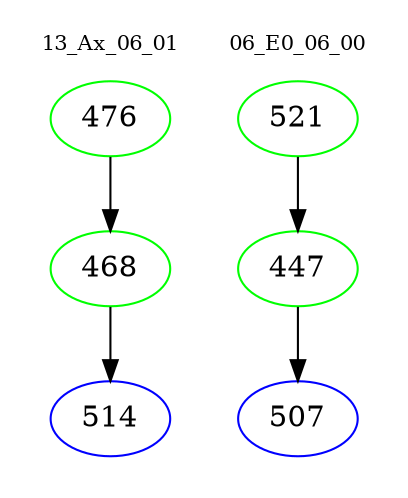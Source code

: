 digraph{
subgraph cluster_0 {
color = white
label = "13_Ax_06_01";
fontsize=10;
T0_476 [label="476", color="green"]
T0_476 -> T0_468 [color="black"]
T0_468 [label="468", color="green"]
T0_468 -> T0_514 [color="black"]
T0_514 [label="514", color="blue"]
}
subgraph cluster_1 {
color = white
label = "06_E0_06_00";
fontsize=10;
T1_521 [label="521", color="green"]
T1_521 -> T1_447 [color="black"]
T1_447 [label="447", color="green"]
T1_447 -> T1_507 [color="black"]
T1_507 [label="507", color="blue"]
}
}
